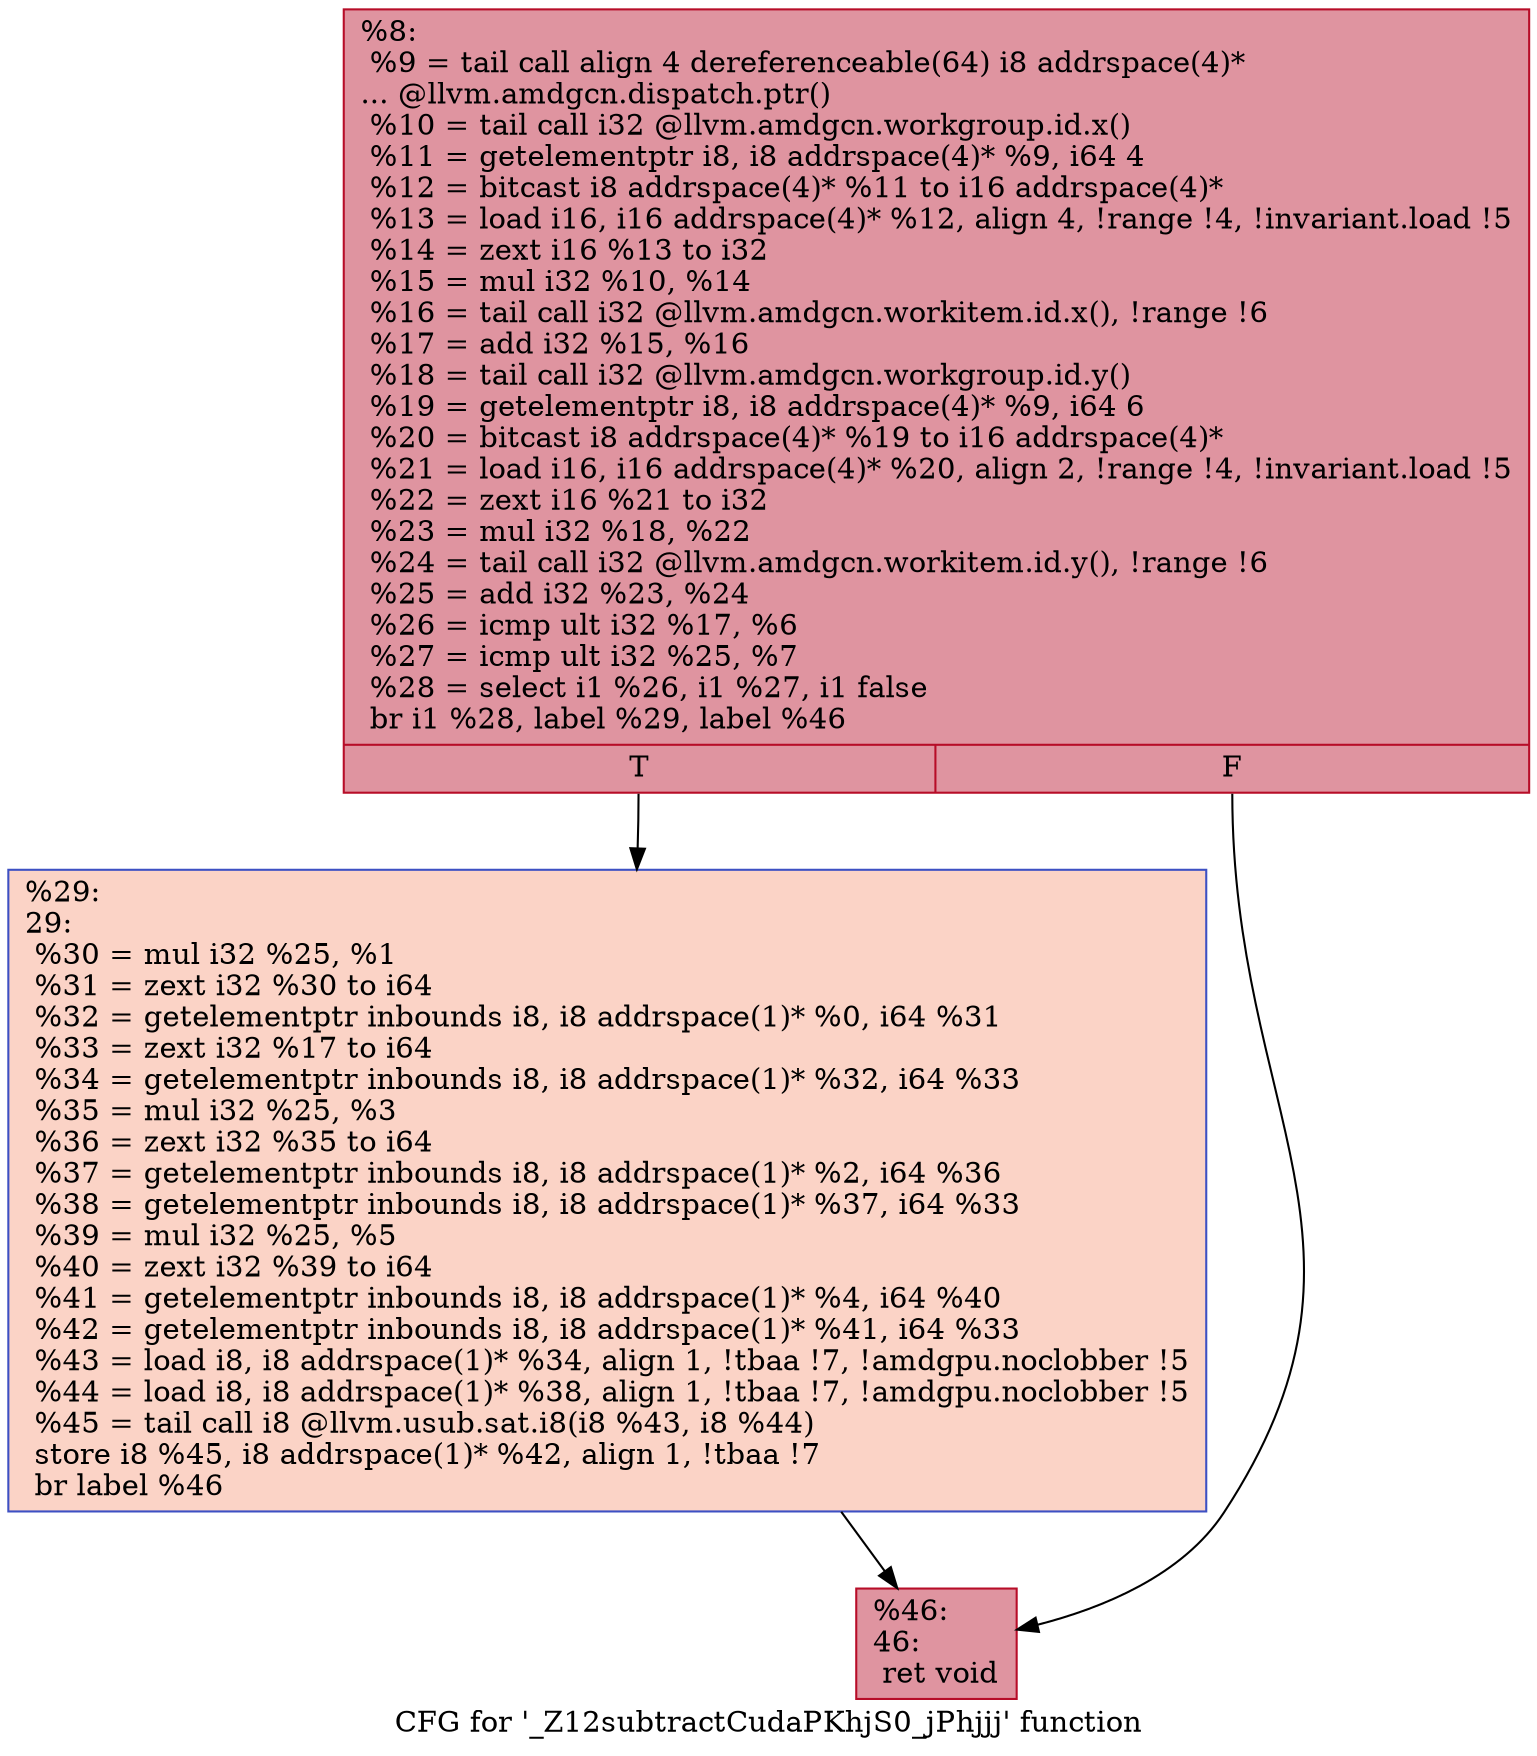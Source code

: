 digraph "CFG for '_Z12subtractCudaPKhjS0_jPhjjj' function" {
	label="CFG for '_Z12subtractCudaPKhjS0_jPhjjj' function";

	Node0x631f700 [shape=record,color="#b70d28ff", style=filled, fillcolor="#b70d2870",label="{%8:\l  %9 = tail call align 4 dereferenceable(64) i8 addrspace(4)*\l... @llvm.amdgcn.dispatch.ptr()\l  %10 = tail call i32 @llvm.amdgcn.workgroup.id.x()\l  %11 = getelementptr i8, i8 addrspace(4)* %9, i64 4\l  %12 = bitcast i8 addrspace(4)* %11 to i16 addrspace(4)*\l  %13 = load i16, i16 addrspace(4)* %12, align 4, !range !4, !invariant.load !5\l  %14 = zext i16 %13 to i32\l  %15 = mul i32 %10, %14\l  %16 = tail call i32 @llvm.amdgcn.workitem.id.x(), !range !6\l  %17 = add i32 %15, %16\l  %18 = tail call i32 @llvm.amdgcn.workgroup.id.y()\l  %19 = getelementptr i8, i8 addrspace(4)* %9, i64 6\l  %20 = bitcast i8 addrspace(4)* %19 to i16 addrspace(4)*\l  %21 = load i16, i16 addrspace(4)* %20, align 2, !range !4, !invariant.load !5\l  %22 = zext i16 %21 to i32\l  %23 = mul i32 %18, %22\l  %24 = tail call i32 @llvm.amdgcn.workitem.id.y(), !range !6\l  %25 = add i32 %23, %24\l  %26 = icmp ult i32 %17, %6\l  %27 = icmp ult i32 %25, %7\l  %28 = select i1 %26, i1 %27, i1 false\l  br i1 %28, label %29, label %46\l|{<s0>T|<s1>F}}"];
	Node0x631f700:s0 -> Node0x6323140;
	Node0x631f700:s1 -> Node0x63231d0;
	Node0x6323140 [shape=record,color="#3d50c3ff", style=filled, fillcolor="#f59c7d70",label="{%29:\l29:                                               \l  %30 = mul i32 %25, %1\l  %31 = zext i32 %30 to i64\l  %32 = getelementptr inbounds i8, i8 addrspace(1)* %0, i64 %31\l  %33 = zext i32 %17 to i64\l  %34 = getelementptr inbounds i8, i8 addrspace(1)* %32, i64 %33\l  %35 = mul i32 %25, %3\l  %36 = zext i32 %35 to i64\l  %37 = getelementptr inbounds i8, i8 addrspace(1)* %2, i64 %36\l  %38 = getelementptr inbounds i8, i8 addrspace(1)* %37, i64 %33\l  %39 = mul i32 %25, %5\l  %40 = zext i32 %39 to i64\l  %41 = getelementptr inbounds i8, i8 addrspace(1)* %4, i64 %40\l  %42 = getelementptr inbounds i8, i8 addrspace(1)* %41, i64 %33\l  %43 = load i8, i8 addrspace(1)* %34, align 1, !tbaa !7, !amdgpu.noclobber !5\l  %44 = load i8, i8 addrspace(1)* %38, align 1, !tbaa !7, !amdgpu.noclobber !5\l  %45 = tail call i8 @llvm.usub.sat.i8(i8 %43, i8 %44)\l  store i8 %45, i8 addrspace(1)* %42, align 1, !tbaa !7\l  br label %46\l}"];
	Node0x6323140 -> Node0x63231d0;
	Node0x63231d0 [shape=record,color="#b70d28ff", style=filled, fillcolor="#b70d2870",label="{%46:\l46:                                               \l  ret void\l}"];
}
